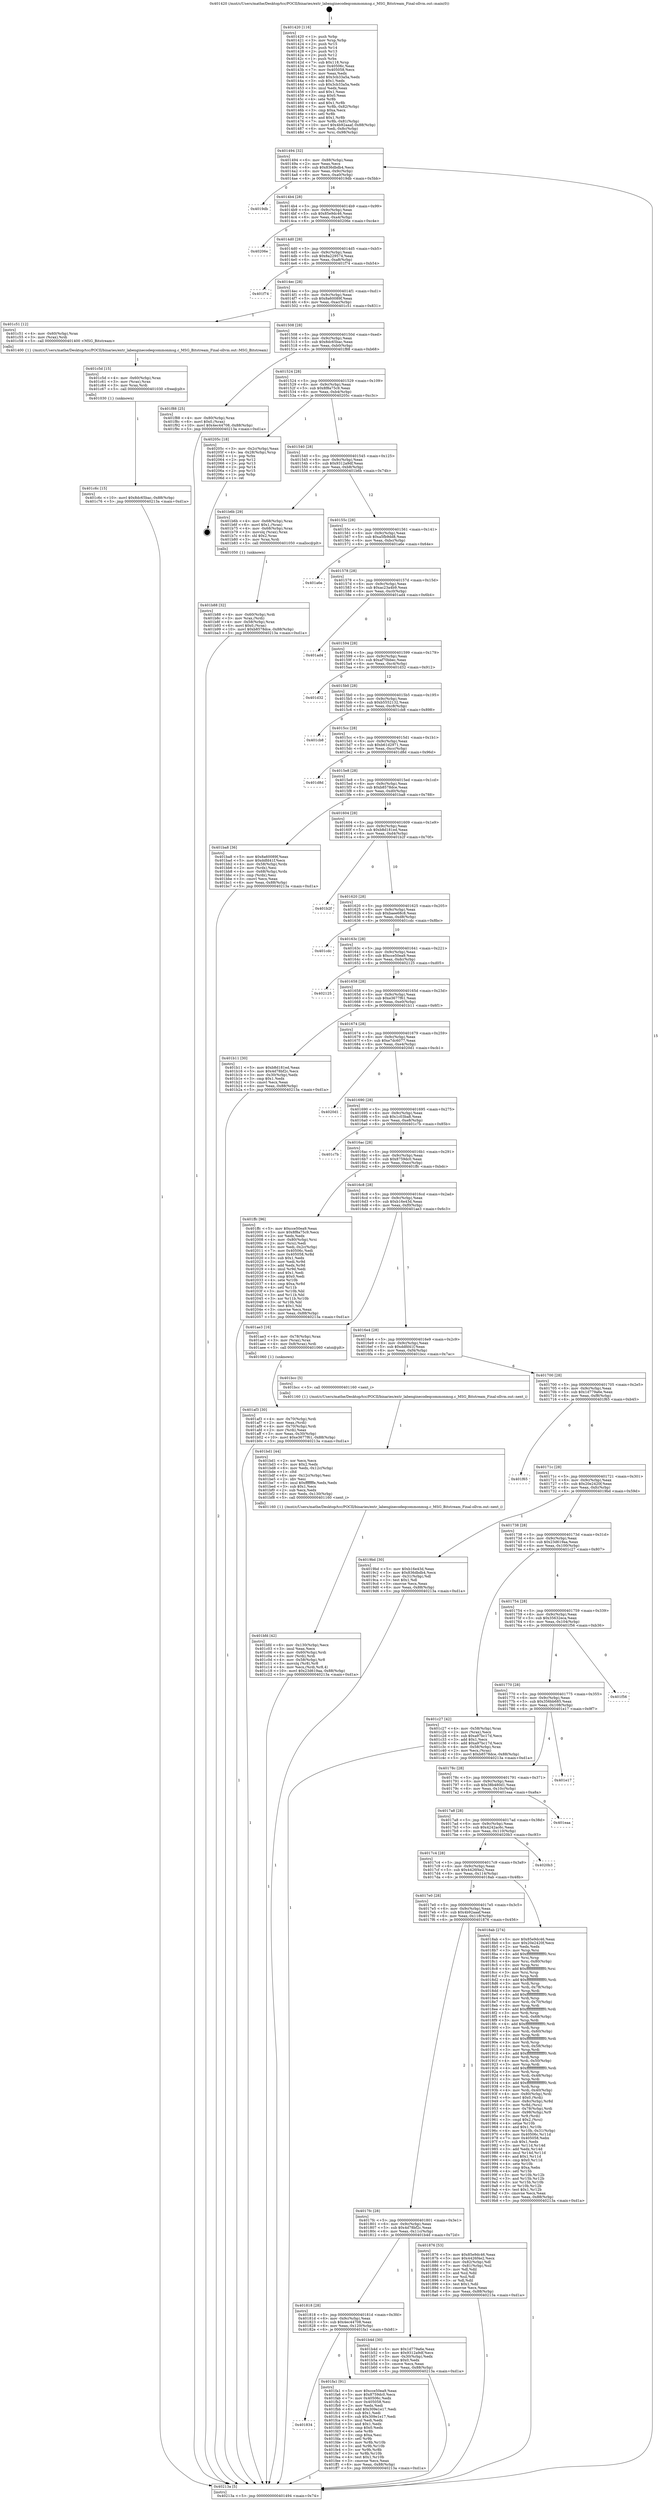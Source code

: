 digraph "0x401420" {
  label = "0x401420 (/mnt/c/Users/mathe/Desktop/tcc/POCII/binaries/extr_labenginecodeqcommonmsg.c_MSG_Bitstream_Final-ollvm.out::main(0))"
  labelloc = "t"
  node[shape=record]

  Entry [label="",width=0.3,height=0.3,shape=circle,fillcolor=black,style=filled]
  "0x401494" [label="{
     0x401494 [32]\l
     | [instrs]\l
     &nbsp;&nbsp;0x401494 \<+6\>: mov -0x88(%rbp),%eax\l
     &nbsp;&nbsp;0x40149a \<+2\>: mov %eax,%ecx\l
     &nbsp;&nbsp;0x40149c \<+6\>: sub $0x836dbdb4,%ecx\l
     &nbsp;&nbsp;0x4014a2 \<+6\>: mov %eax,-0x9c(%rbp)\l
     &nbsp;&nbsp;0x4014a8 \<+6\>: mov %ecx,-0xa0(%rbp)\l
     &nbsp;&nbsp;0x4014ae \<+6\>: je 00000000004019db \<main+0x5bb\>\l
  }"]
  "0x4019db" [label="{
     0x4019db\l
  }", style=dashed]
  "0x4014b4" [label="{
     0x4014b4 [28]\l
     | [instrs]\l
     &nbsp;&nbsp;0x4014b4 \<+5\>: jmp 00000000004014b9 \<main+0x99\>\l
     &nbsp;&nbsp;0x4014b9 \<+6\>: mov -0x9c(%rbp),%eax\l
     &nbsp;&nbsp;0x4014bf \<+5\>: sub $0x85e9dc46,%eax\l
     &nbsp;&nbsp;0x4014c4 \<+6\>: mov %eax,-0xa4(%rbp)\l
     &nbsp;&nbsp;0x4014ca \<+6\>: je 000000000040206e \<main+0xc4e\>\l
  }"]
  Exit [label="",width=0.3,height=0.3,shape=circle,fillcolor=black,style=filled,peripheries=2]
  "0x40206e" [label="{
     0x40206e\l
  }", style=dashed]
  "0x4014d0" [label="{
     0x4014d0 [28]\l
     | [instrs]\l
     &nbsp;&nbsp;0x4014d0 \<+5\>: jmp 00000000004014d5 \<main+0xb5\>\l
     &nbsp;&nbsp;0x4014d5 \<+6\>: mov -0x9c(%rbp),%eax\l
     &nbsp;&nbsp;0x4014db \<+5\>: sub $0x8a229574,%eax\l
     &nbsp;&nbsp;0x4014e0 \<+6\>: mov %eax,-0xa8(%rbp)\l
     &nbsp;&nbsp;0x4014e6 \<+6\>: je 0000000000401f74 \<main+0xb54\>\l
  }"]
  "0x401834" [label="{
     0x401834\l
  }", style=dashed]
  "0x401f74" [label="{
     0x401f74\l
  }", style=dashed]
  "0x4014ec" [label="{
     0x4014ec [28]\l
     | [instrs]\l
     &nbsp;&nbsp;0x4014ec \<+5\>: jmp 00000000004014f1 \<main+0xd1\>\l
     &nbsp;&nbsp;0x4014f1 \<+6\>: mov -0x9c(%rbp),%eax\l
     &nbsp;&nbsp;0x4014f7 \<+5\>: sub $0x8a60089f,%eax\l
     &nbsp;&nbsp;0x4014fc \<+6\>: mov %eax,-0xac(%rbp)\l
     &nbsp;&nbsp;0x401502 \<+6\>: je 0000000000401c51 \<main+0x831\>\l
  }"]
  "0x401fa1" [label="{
     0x401fa1 [91]\l
     | [instrs]\l
     &nbsp;&nbsp;0x401fa1 \<+5\>: mov $0xcce50ea9,%eax\l
     &nbsp;&nbsp;0x401fa6 \<+5\>: mov $0x8759dc0,%ecx\l
     &nbsp;&nbsp;0x401fab \<+7\>: mov 0x40506c,%edx\l
     &nbsp;&nbsp;0x401fb2 \<+7\>: mov 0x405058,%esi\l
     &nbsp;&nbsp;0x401fb9 \<+2\>: mov %edx,%edi\l
     &nbsp;&nbsp;0x401fbb \<+6\>: add $0x309e1e17,%edi\l
     &nbsp;&nbsp;0x401fc1 \<+3\>: sub $0x1,%edi\l
     &nbsp;&nbsp;0x401fc4 \<+6\>: sub $0x309e1e17,%edi\l
     &nbsp;&nbsp;0x401fca \<+3\>: imul %edi,%edx\l
     &nbsp;&nbsp;0x401fcd \<+3\>: and $0x1,%edx\l
     &nbsp;&nbsp;0x401fd0 \<+3\>: cmp $0x0,%edx\l
     &nbsp;&nbsp;0x401fd3 \<+4\>: sete %r8b\l
     &nbsp;&nbsp;0x401fd7 \<+3\>: cmp $0xa,%esi\l
     &nbsp;&nbsp;0x401fda \<+4\>: setl %r9b\l
     &nbsp;&nbsp;0x401fde \<+3\>: mov %r8b,%r10b\l
     &nbsp;&nbsp;0x401fe1 \<+3\>: and %r9b,%r10b\l
     &nbsp;&nbsp;0x401fe4 \<+3\>: xor %r9b,%r8b\l
     &nbsp;&nbsp;0x401fe7 \<+3\>: or %r8b,%r10b\l
     &nbsp;&nbsp;0x401fea \<+4\>: test $0x1,%r10b\l
     &nbsp;&nbsp;0x401fee \<+3\>: cmovne %ecx,%eax\l
     &nbsp;&nbsp;0x401ff1 \<+6\>: mov %eax,-0x88(%rbp)\l
     &nbsp;&nbsp;0x401ff7 \<+5\>: jmp 000000000040213a \<main+0xd1a\>\l
  }"]
  "0x401c51" [label="{
     0x401c51 [12]\l
     | [instrs]\l
     &nbsp;&nbsp;0x401c51 \<+4\>: mov -0x60(%rbp),%rax\l
     &nbsp;&nbsp;0x401c55 \<+3\>: mov (%rax),%rdi\l
     &nbsp;&nbsp;0x401c58 \<+5\>: call 0000000000401400 \<MSG_Bitstream\>\l
     | [calls]\l
     &nbsp;&nbsp;0x401400 \{1\} (/mnt/c/Users/mathe/Desktop/tcc/POCII/binaries/extr_labenginecodeqcommonmsg.c_MSG_Bitstream_Final-ollvm.out::MSG_Bitstream)\l
  }"]
  "0x401508" [label="{
     0x401508 [28]\l
     | [instrs]\l
     &nbsp;&nbsp;0x401508 \<+5\>: jmp 000000000040150d \<main+0xed\>\l
     &nbsp;&nbsp;0x40150d \<+6\>: mov -0x9c(%rbp),%eax\l
     &nbsp;&nbsp;0x401513 \<+5\>: sub $0x8dc65bac,%eax\l
     &nbsp;&nbsp;0x401518 \<+6\>: mov %eax,-0xb0(%rbp)\l
     &nbsp;&nbsp;0x40151e \<+6\>: je 0000000000401f88 \<main+0xb68\>\l
  }"]
  "0x401c6c" [label="{
     0x401c6c [15]\l
     | [instrs]\l
     &nbsp;&nbsp;0x401c6c \<+10\>: movl $0x8dc65bac,-0x88(%rbp)\l
     &nbsp;&nbsp;0x401c76 \<+5\>: jmp 000000000040213a \<main+0xd1a\>\l
  }"]
  "0x401f88" [label="{
     0x401f88 [25]\l
     | [instrs]\l
     &nbsp;&nbsp;0x401f88 \<+4\>: mov -0x80(%rbp),%rax\l
     &nbsp;&nbsp;0x401f8c \<+6\>: movl $0x0,(%rax)\l
     &nbsp;&nbsp;0x401f92 \<+10\>: movl $0x4ec44708,-0x88(%rbp)\l
     &nbsp;&nbsp;0x401f9c \<+5\>: jmp 000000000040213a \<main+0xd1a\>\l
  }"]
  "0x401524" [label="{
     0x401524 [28]\l
     | [instrs]\l
     &nbsp;&nbsp;0x401524 \<+5\>: jmp 0000000000401529 \<main+0x109\>\l
     &nbsp;&nbsp;0x401529 \<+6\>: mov -0x9c(%rbp),%eax\l
     &nbsp;&nbsp;0x40152f \<+5\>: sub $0x8f8a75c9,%eax\l
     &nbsp;&nbsp;0x401534 \<+6\>: mov %eax,-0xb4(%rbp)\l
     &nbsp;&nbsp;0x40153a \<+6\>: je 000000000040205c \<main+0xc3c\>\l
  }"]
  "0x401c5d" [label="{
     0x401c5d [15]\l
     | [instrs]\l
     &nbsp;&nbsp;0x401c5d \<+4\>: mov -0x60(%rbp),%rax\l
     &nbsp;&nbsp;0x401c61 \<+3\>: mov (%rax),%rax\l
     &nbsp;&nbsp;0x401c64 \<+3\>: mov %rax,%rdi\l
     &nbsp;&nbsp;0x401c67 \<+5\>: call 0000000000401030 \<free@plt\>\l
     | [calls]\l
     &nbsp;&nbsp;0x401030 \{1\} (unknown)\l
  }"]
  "0x40205c" [label="{
     0x40205c [18]\l
     | [instrs]\l
     &nbsp;&nbsp;0x40205c \<+3\>: mov -0x2c(%rbp),%eax\l
     &nbsp;&nbsp;0x40205f \<+4\>: lea -0x28(%rbp),%rsp\l
     &nbsp;&nbsp;0x402063 \<+1\>: pop %rbx\l
     &nbsp;&nbsp;0x402064 \<+2\>: pop %r12\l
     &nbsp;&nbsp;0x402066 \<+2\>: pop %r13\l
     &nbsp;&nbsp;0x402068 \<+2\>: pop %r14\l
     &nbsp;&nbsp;0x40206a \<+2\>: pop %r15\l
     &nbsp;&nbsp;0x40206c \<+1\>: pop %rbp\l
     &nbsp;&nbsp;0x40206d \<+1\>: ret\l
  }"]
  "0x401540" [label="{
     0x401540 [28]\l
     | [instrs]\l
     &nbsp;&nbsp;0x401540 \<+5\>: jmp 0000000000401545 \<main+0x125\>\l
     &nbsp;&nbsp;0x401545 \<+6\>: mov -0x9c(%rbp),%eax\l
     &nbsp;&nbsp;0x40154b \<+5\>: sub $0x9312a9df,%eax\l
     &nbsp;&nbsp;0x401550 \<+6\>: mov %eax,-0xb8(%rbp)\l
     &nbsp;&nbsp;0x401556 \<+6\>: je 0000000000401b6b \<main+0x74b\>\l
  }"]
  "0x401bfd" [label="{
     0x401bfd [42]\l
     | [instrs]\l
     &nbsp;&nbsp;0x401bfd \<+6\>: mov -0x130(%rbp),%ecx\l
     &nbsp;&nbsp;0x401c03 \<+3\>: imul %eax,%ecx\l
     &nbsp;&nbsp;0x401c06 \<+4\>: mov -0x60(%rbp),%rdi\l
     &nbsp;&nbsp;0x401c0a \<+3\>: mov (%rdi),%rdi\l
     &nbsp;&nbsp;0x401c0d \<+4\>: mov -0x58(%rbp),%r8\l
     &nbsp;&nbsp;0x401c11 \<+3\>: movslq (%r8),%r8\l
     &nbsp;&nbsp;0x401c14 \<+4\>: mov %ecx,(%rdi,%r8,4)\l
     &nbsp;&nbsp;0x401c18 \<+10\>: movl $0x23d619aa,-0x88(%rbp)\l
     &nbsp;&nbsp;0x401c22 \<+5\>: jmp 000000000040213a \<main+0xd1a\>\l
  }"]
  "0x401b6b" [label="{
     0x401b6b [29]\l
     | [instrs]\l
     &nbsp;&nbsp;0x401b6b \<+4\>: mov -0x68(%rbp),%rax\l
     &nbsp;&nbsp;0x401b6f \<+6\>: movl $0x1,(%rax)\l
     &nbsp;&nbsp;0x401b75 \<+4\>: mov -0x68(%rbp),%rax\l
     &nbsp;&nbsp;0x401b79 \<+3\>: movslq (%rax),%rax\l
     &nbsp;&nbsp;0x401b7c \<+4\>: shl $0x2,%rax\l
     &nbsp;&nbsp;0x401b80 \<+3\>: mov %rax,%rdi\l
     &nbsp;&nbsp;0x401b83 \<+5\>: call 0000000000401050 \<malloc@plt\>\l
     | [calls]\l
     &nbsp;&nbsp;0x401050 \{1\} (unknown)\l
  }"]
  "0x40155c" [label="{
     0x40155c [28]\l
     | [instrs]\l
     &nbsp;&nbsp;0x40155c \<+5\>: jmp 0000000000401561 \<main+0x141\>\l
     &nbsp;&nbsp;0x401561 \<+6\>: mov -0x9c(%rbp),%eax\l
     &nbsp;&nbsp;0x401567 \<+5\>: sub $0xa5fb9dd8,%eax\l
     &nbsp;&nbsp;0x40156c \<+6\>: mov %eax,-0xbc(%rbp)\l
     &nbsp;&nbsp;0x401572 \<+6\>: je 0000000000401a6e \<main+0x64e\>\l
  }"]
  "0x401bd1" [label="{
     0x401bd1 [44]\l
     | [instrs]\l
     &nbsp;&nbsp;0x401bd1 \<+2\>: xor %ecx,%ecx\l
     &nbsp;&nbsp;0x401bd3 \<+5\>: mov $0x2,%edx\l
     &nbsp;&nbsp;0x401bd8 \<+6\>: mov %edx,-0x12c(%rbp)\l
     &nbsp;&nbsp;0x401bde \<+1\>: cltd\l
     &nbsp;&nbsp;0x401bdf \<+6\>: mov -0x12c(%rbp),%esi\l
     &nbsp;&nbsp;0x401be5 \<+2\>: idiv %esi\l
     &nbsp;&nbsp;0x401be7 \<+6\>: imul $0xfffffffe,%edx,%edx\l
     &nbsp;&nbsp;0x401bed \<+3\>: sub $0x1,%ecx\l
     &nbsp;&nbsp;0x401bf0 \<+2\>: sub %ecx,%edx\l
     &nbsp;&nbsp;0x401bf2 \<+6\>: mov %edx,-0x130(%rbp)\l
     &nbsp;&nbsp;0x401bf8 \<+5\>: call 0000000000401160 \<next_i\>\l
     | [calls]\l
     &nbsp;&nbsp;0x401160 \{1\} (/mnt/c/Users/mathe/Desktop/tcc/POCII/binaries/extr_labenginecodeqcommonmsg.c_MSG_Bitstream_Final-ollvm.out::next_i)\l
  }"]
  "0x401a6e" [label="{
     0x401a6e\l
  }", style=dashed]
  "0x401578" [label="{
     0x401578 [28]\l
     | [instrs]\l
     &nbsp;&nbsp;0x401578 \<+5\>: jmp 000000000040157d \<main+0x15d\>\l
     &nbsp;&nbsp;0x40157d \<+6\>: mov -0x9c(%rbp),%eax\l
     &nbsp;&nbsp;0x401583 \<+5\>: sub $0xac23a4b9,%eax\l
     &nbsp;&nbsp;0x401588 \<+6\>: mov %eax,-0xc0(%rbp)\l
     &nbsp;&nbsp;0x40158e \<+6\>: je 0000000000401ad4 \<main+0x6b4\>\l
  }"]
  "0x401b88" [label="{
     0x401b88 [32]\l
     | [instrs]\l
     &nbsp;&nbsp;0x401b88 \<+4\>: mov -0x60(%rbp),%rdi\l
     &nbsp;&nbsp;0x401b8c \<+3\>: mov %rax,(%rdi)\l
     &nbsp;&nbsp;0x401b8f \<+4\>: mov -0x58(%rbp),%rax\l
     &nbsp;&nbsp;0x401b93 \<+6\>: movl $0x0,(%rax)\l
     &nbsp;&nbsp;0x401b99 \<+10\>: movl $0xb8578dce,-0x88(%rbp)\l
     &nbsp;&nbsp;0x401ba3 \<+5\>: jmp 000000000040213a \<main+0xd1a\>\l
  }"]
  "0x401ad4" [label="{
     0x401ad4\l
  }", style=dashed]
  "0x401594" [label="{
     0x401594 [28]\l
     | [instrs]\l
     &nbsp;&nbsp;0x401594 \<+5\>: jmp 0000000000401599 \<main+0x179\>\l
     &nbsp;&nbsp;0x401599 \<+6\>: mov -0x9c(%rbp),%eax\l
     &nbsp;&nbsp;0x40159f \<+5\>: sub $0xaf70bbec,%eax\l
     &nbsp;&nbsp;0x4015a4 \<+6\>: mov %eax,-0xc4(%rbp)\l
     &nbsp;&nbsp;0x4015aa \<+6\>: je 0000000000401d32 \<main+0x912\>\l
  }"]
  "0x401818" [label="{
     0x401818 [28]\l
     | [instrs]\l
     &nbsp;&nbsp;0x401818 \<+5\>: jmp 000000000040181d \<main+0x3fd\>\l
     &nbsp;&nbsp;0x40181d \<+6\>: mov -0x9c(%rbp),%eax\l
     &nbsp;&nbsp;0x401823 \<+5\>: sub $0x4ec44708,%eax\l
     &nbsp;&nbsp;0x401828 \<+6\>: mov %eax,-0x120(%rbp)\l
     &nbsp;&nbsp;0x40182e \<+6\>: je 0000000000401fa1 \<main+0xb81\>\l
  }"]
  "0x401d32" [label="{
     0x401d32\l
  }", style=dashed]
  "0x4015b0" [label="{
     0x4015b0 [28]\l
     | [instrs]\l
     &nbsp;&nbsp;0x4015b0 \<+5\>: jmp 00000000004015b5 \<main+0x195\>\l
     &nbsp;&nbsp;0x4015b5 \<+6\>: mov -0x9c(%rbp),%eax\l
     &nbsp;&nbsp;0x4015bb \<+5\>: sub $0xb5552132,%eax\l
     &nbsp;&nbsp;0x4015c0 \<+6\>: mov %eax,-0xc8(%rbp)\l
     &nbsp;&nbsp;0x4015c6 \<+6\>: je 0000000000401cb8 \<main+0x898\>\l
  }"]
  "0x401b4d" [label="{
     0x401b4d [30]\l
     | [instrs]\l
     &nbsp;&nbsp;0x401b4d \<+5\>: mov $0x1d779a6e,%eax\l
     &nbsp;&nbsp;0x401b52 \<+5\>: mov $0x9312a9df,%ecx\l
     &nbsp;&nbsp;0x401b57 \<+3\>: mov -0x30(%rbp),%edx\l
     &nbsp;&nbsp;0x401b5a \<+3\>: cmp $0x0,%edx\l
     &nbsp;&nbsp;0x401b5d \<+3\>: cmove %ecx,%eax\l
     &nbsp;&nbsp;0x401b60 \<+6\>: mov %eax,-0x88(%rbp)\l
     &nbsp;&nbsp;0x401b66 \<+5\>: jmp 000000000040213a \<main+0xd1a\>\l
  }"]
  "0x401cb8" [label="{
     0x401cb8\l
  }", style=dashed]
  "0x4015cc" [label="{
     0x4015cc [28]\l
     | [instrs]\l
     &nbsp;&nbsp;0x4015cc \<+5\>: jmp 00000000004015d1 \<main+0x1b1\>\l
     &nbsp;&nbsp;0x4015d1 \<+6\>: mov -0x9c(%rbp),%eax\l
     &nbsp;&nbsp;0x4015d7 \<+5\>: sub $0xb61d2971,%eax\l
     &nbsp;&nbsp;0x4015dc \<+6\>: mov %eax,-0xcc(%rbp)\l
     &nbsp;&nbsp;0x4015e2 \<+6\>: je 0000000000401d8d \<main+0x96d\>\l
  }"]
  "0x401af3" [label="{
     0x401af3 [30]\l
     | [instrs]\l
     &nbsp;&nbsp;0x401af3 \<+4\>: mov -0x70(%rbp),%rdi\l
     &nbsp;&nbsp;0x401af7 \<+2\>: mov %eax,(%rdi)\l
     &nbsp;&nbsp;0x401af9 \<+4\>: mov -0x70(%rbp),%rdi\l
     &nbsp;&nbsp;0x401afd \<+2\>: mov (%rdi),%eax\l
     &nbsp;&nbsp;0x401aff \<+3\>: mov %eax,-0x30(%rbp)\l
     &nbsp;&nbsp;0x401b02 \<+10\>: movl $0xe3677f61,-0x88(%rbp)\l
     &nbsp;&nbsp;0x401b0c \<+5\>: jmp 000000000040213a \<main+0xd1a\>\l
  }"]
  "0x401d8d" [label="{
     0x401d8d\l
  }", style=dashed]
  "0x4015e8" [label="{
     0x4015e8 [28]\l
     | [instrs]\l
     &nbsp;&nbsp;0x4015e8 \<+5\>: jmp 00000000004015ed \<main+0x1cd\>\l
     &nbsp;&nbsp;0x4015ed \<+6\>: mov -0x9c(%rbp),%eax\l
     &nbsp;&nbsp;0x4015f3 \<+5\>: sub $0xb8578dce,%eax\l
     &nbsp;&nbsp;0x4015f8 \<+6\>: mov %eax,-0xd0(%rbp)\l
     &nbsp;&nbsp;0x4015fe \<+6\>: je 0000000000401ba8 \<main+0x788\>\l
  }"]
  "0x401420" [label="{
     0x401420 [116]\l
     | [instrs]\l
     &nbsp;&nbsp;0x401420 \<+1\>: push %rbp\l
     &nbsp;&nbsp;0x401421 \<+3\>: mov %rsp,%rbp\l
     &nbsp;&nbsp;0x401424 \<+2\>: push %r15\l
     &nbsp;&nbsp;0x401426 \<+2\>: push %r14\l
     &nbsp;&nbsp;0x401428 \<+2\>: push %r13\l
     &nbsp;&nbsp;0x40142a \<+2\>: push %r12\l
     &nbsp;&nbsp;0x40142c \<+1\>: push %rbx\l
     &nbsp;&nbsp;0x40142d \<+7\>: sub $0x118,%rsp\l
     &nbsp;&nbsp;0x401434 \<+7\>: mov 0x40506c,%eax\l
     &nbsp;&nbsp;0x40143b \<+7\>: mov 0x405058,%ecx\l
     &nbsp;&nbsp;0x401442 \<+2\>: mov %eax,%edx\l
     &nbsp;&nbsp;0x401444 \<+6\>: add $0x3cb33a5a,%edx\l
     &nbsp;&nbsp;0x40144a \<+3\>: sub $0x1,%edx\l
     &nbsp;&nbsp;0x40144d \<+6\>: sub $0x3cb33a5a,%edx\l
     &nbsp;&nbsp;0x401453 \<+3\>: imul %edx,%eax\l
     &nbsp;&nbsp;0x401456 \<+3\>: and $0x1,%eax\l
     &nbsp;&nbsp;0x401459 \<+3\>: cmp $0x0,%eax\l
     &nbsp;&nbsp;0x40145c \<+4\>: sete %r8b\l
     &nbsp;&nbsp;0x401460 \<+4\>: and $0x1,%r8b\l
     &nbsp;&nbsp;0x401464 \<+7\>: mov %r8b,-0x82(%rbp)\l
     &nbsp;&nbsp;0x40146b \<+3\>: cmp $0xa,%ecx\l
     &nbsp;&nbsp;0x40146e \<+4\>: setl %r8b\l
     &nbsp;&nbsp;0x401472 \<+4\>: and $0x1,%r8b\l
     &nbsp;&nbsp;0x401476 \<+7\>: mov %r8b,-0x81(%rbp)\l
     &nbsp;&nbsp;0x40147d \<+10\>: movl $0x4b92aaaf,-0x88(%rbp)\l
     &nbsp;&nbsp;0x401487 \<+6\>: mov %edi,-0x8c(%rbp)\l
     &nbsp;&nbsp;0x40148d \<+7\>: mov %rsi,-0x98(%rbp)\l
  }"]
  "0x401ba8" [label="{
     0x401ba8 [36]\l
     | [instrs]\l
     &nbsp;&nbsp;0x401ba8 \<+5\>: mov $0x8a60089f,%eax\l
     &nbsp;&nbsp;0x401bad \<+5\>: mov $0xddfd41f,%ecx\l
     &nbsp;&nbsp;0x401bb2 \<+4\>: mov -0x58(%rbp),%rdx\l
     &nbsp;&nbsp;0x401bb6 \<+2\>: mov (%rdx),%esi\l
     &nbsp;&nbsp;0x401bb8 \<+4\>: mov -0x68(%rbp),%rdx\l
     &nbsp;&nbsp;0x401bbc \<+2\>: cmp (%rdx),%esi\l
     &nbsp;&nbsp;0x401bbe \<+3\>: cmovl %ecx,%eax\l
     &nbsp;&nbsp;0x401bc1 \<+6\>: mov %eax,-0x88(%rbp)\l
     &nbsp;&nbsp;0x401bc7 \<+5\>: jmp 000000000040213a \<main+0xd1a\>\l
  }"]
  "0x401604" [label="{
     0x401604 [28]\l
     | [instrs]\l
     &nbsp;&nbsp;0x401604 \<+5\>: jmp 0000000000401609 \<main+0x1e9\>\l
     &nbsp;&nbsp;0x401609 \<+6\>: mov -0x9c(%rbp),%eax\l
     &nbsp;&nbsp;0x40160f \<+5\>: sub $0xb8d181ed,%eax\l
     &nbsp;&nbsp;0x401614 \<+6\>: mov %eax,-0xd4(%rbp)\l
     &nbsp;&nbsp;0x40161a \<+6\>: je 0000000000401b2f \<main+0x70f\>\l
  }"]
  "0x40213a" [label="{
     0x40213a [5]\l
     | [instrs]\l
     &nbsp;&nbsp;0x40213a \<+5\>: jmp 0000000000401494 \<main+0x74\>\l
  }"]
  "0x401b2f" [label="{
     0x401b2f\l
  }", style=dashed]
  "0x401620" [label="{
     0x401620 [28]\l
     | [instrs]\l
     &nbsp;&nbsp;0x401620 \<+5\>: jmp 0000000000401625 \<main+0x205\>\l
     &nbsp;&nbsp;0x401625 \<+6\>: mov -0x9c(%rbp),%eax\l
     &nbsp;&nbsp;0x40162b \<+5\>: sub $0xbaee68c8,%eax\l
     &nbsp;&nbsp;0x401630 \<+6\>: mov %eax,-0xd8(%rbp)\l
     &nbsp;&nbsp;0x401636 \<+6\>: je 0000000000401cdc \<main+0x8bc\>\l
  }"]
  "0x4017fc" [label="{
     0x4017fc [28]\l
     | [instrs]\l
     &nbsp;&nbsp;0x4017fc \<+5\>: jmp 0000000000401801 \<main+0x3e1\>\l
     &nbsp;&nbsp;0x401801 \<+6\>: mov -0x9c(%rbp),%eax\l
     &nbsp;&nbsp;0x401807 \<+5\>: sub $0x4d78bf2c,%eax\l
     &nbsp;&nbsp;0x40180c \<+6\>: mov %eax,-0x11c(%rbp)\l
     &nbsp;&nbsp;0x401812 \<+6\>: je 0000000000401b4d \<main+0x72d\>\l
  }"]
  "0x401cdc" [label="{
     0x401cdc\l
  }", style=dashed]
  "0x40163c" [label="{
     0x40163c [28]\l
     | [instrs]\l
     &nbsp;&nbsp;0x40163c \<+5\>: jmp 0000000000401641 \<main+0x221\>\l
     &nbsp;&nbsp;0x401641 \<+6\>: mov -0x9c(%rbp),%eax\l
     &nbsp;&nbsp;0x401647 \<+5\>: sub $0xcce50ea9,%eax\l
     &nbsp;&nbsp;0x40164c \<+6\>: mov %eax,-0xdc(%rbp)\l
     &nbsp;&nbsp;0x401652 \<+6\>: je 0000000000402125 \<main+0xd05\>\l
  }"]
  "0x401876" [label="{
     0x401876 [53]\l
     | [instrs]\l
     &nbsp;&nbsp;0x401876 \<+5\>: mov $0x85e9dc46,%eax\l
     &nbsp;&nbsp;0x40187b \<+5\>: mov $0x4426f4e2,%ecx\l
     &nbsp;&nbsp;0x401880 \<+6\>: mov -0x82(%rbp),%dl\l
     &nbsp;&nbsp;0x401886 \<+7\>: mov -0x81(%rbp),%sil\l
     &nbsp;&nbsp;0x40188d \<+3\>: mov %dl,%dil\l
     &nbsp;&nbsp;0x401890 \<+3\>: and %sil,%dil\l
     &nbsp;&nbsp;0x401893 \<+3\>: xor %sil,%dl\l
     &nbsp;&nbsp;0x401896 \<+3\>: or %dl,%dil\l
     &nbsp;&nbsp;0x401899 \<+4\>: test $0x1,%dil\l
     &nbsp;&nbsp;0x40189d \<+3\>: cmovne %ecx,%eax\l
     &nbsp;&nbsp;0x4018a0 \<+6\>: mov %eax,-0x88(%rbp)\l
     &nbsp;&nbsp;0x4018a6 \<+5\>: jmp 000000000040213a \<main+0xd1a\>\l
  }"]
  "0x402125" [label="{
     0x402125\l
  }", style=dashed]
  "0x401658" [label="{
     0x401658 [28]\l
     | [instrs]\l
     &nbsp;&nbsp;0x401658 \<+5\>: jmp 000000000040165d \<main+0x23d\>\l
     &nbsp;&nbsp;0x40165d \<+6\>: mov -0x9c(%rbp),%eax\l
     &nbsp;&nbsp;0x401663 \<+5\>: sub $0xe3677f61,%eax\l
     &nbsp;&nbsp;0x401668 \<+6\>: mov %eax,-0xe0(%rbp)\l
     &nbsp;&nbsp;0x40166e \<+6\>: je 0000000000401b11 \<main+0x6f1\>\l
  }"]
  "0x4017e0" [label="{
     0x4017e0 [28]\l
     | [instrs]\l
     &nbsp;&nbsp;0x4017e0 \<+5\>: jmp 00000000004017e5 \<main+0x3c5\>\l
     &nbsp;&nbsp;0x4017e5 \<+6\>: mov -0x9c(%rbp),%eax\l
     &nbsp;&nbsp;0x4017eb \<+5\>: sub $0x4b92aaaf,%eax\l
     &nbsp;&nbsp;0x4017f0 \<+6\>: mov %eax,-0x118(%rbp)\l
     &nbsp;&nbsp;0x4017f6 \<+6\>: je 0000000000401876 \<main+0x456\>\l
  }"]
  "0x401b11" [label="{
     0x401b11 [30]\l
     | [instrs]\l
     &nbsp;&nbsp;0x401b11 \<+5\>: mov $0xb8d181ed,%eax\l
     &nbsp;&nbsp;0x401b16 \<+5\>: mov $0x4d78bf2c,%ecx\l
     &nbsp;&nbsp;0x401b1b \<+3\>: mov -0x30(%rbp),%edx\l
     &nbsp;&nbsp;0x401b1e \<+3\>: cmp $0x1,%edx\l
     &nbsp;&nbsp;0x401b21 \<+3\>: cmovl %ecx,%eax\l
     &nbsp;&nbsp;0x401b24 \<+6\>: mov %eax,-0x88(%rbp)\l
     &nbsp;&nbsp;0x401b2a \<+5\>: jmp 000000000040213a \<main+0xd1a\>\l
  }"]
  "0x401674" [label="{
     0x401674 [28]\l
     | [instrs]\l
     &nbsp;&nbsp;0x401674 \<+5\>: jmp 0000000000401679 \<main+0x259\>\l
     &nbsp;&nbsp;0x401679 \<+6\>: mov -0x9c(%rbp),%eax\l
     &nbsp;&nbsp;0x40167f \<+5\>: sub $0xe7dc6077,%eax\l
     &nbsp;&nbsp;0x401684 \<+6\>: mov %eax,-0xe4(%rbp)\l
     &nbsp;&nbsp;0x40168a \<+6\>: je 00000000004020d1 \<main+0xcb1\>\l
  }"]
  "0x4018ab" [label="{
     0x4018ab [274]\l
     | [instrs]\l
     &nbsp;&nbsp;0x4018ab \<+5\>: mov $0x85e9dc46,%eax\l
     &nbsp;&nbsp;0x4018b0 \<+5\>: mov $0x20e2420f,%ecx\l
     &nbsp;&nbsp;0x4018b5 \<+2\>: xor %edx,%edx\l
     &nbsp;&nbsp;0x4018b7 \<+3\>: mov %rsp,%rsi\l
     &nbsp;&nbsp;0x4018ba \<+4\>: add $0xfffffffffffffff0,%rsi\l
     &nbsp;&nbsp;0x4018be \<+3\>: mov %rsi,%rsp\l
     &nbsp;&nbsp;0x4018c1 \<+4\>: mov %rsi,-0x80(%rbp)\l
     &nbsp;&nbsp;0x4018c5 \<+3\>: mov %rsp,%rsi\l
     &nbsp;&nbsp;0x4018c8 \<+4\>: add $0xfffffffffffffff0,%rsi\l
     &nbsp;&nbsp;0x4018cc \<+3\>: mov %rsi,%rsp\l
     &nbsp;&nbsp;0x4018cf \<+3\>: mov %rsp,%rdi\l
     &nbsp;&nbsp;0x4018d2 \<+4\>: add $0xfffffffffffffff0,%rdi\l
     &nbsp;&nbsp;0x4018d6 \<+3\>: mov %rdi,%rsp\l
     &nbsp;&nbsp;0x4018d9 \<+4\>: mov %rdi,-0x78(%rbp)\l
     &nbsp;&nbsp;0x4018dd \<+3\>: mov %rsp,%rdi\l
     &nbsp;&nbsp;0x4018e0 \<+4\>: add $0xfffffffffffffff0,%rdi\l
     &nbsp;&nbsp;0x4018e4 \<+3\>: mov %rdi,%rsp\l
     &nbsp;&nbsp;0x4018e7 \<+4\>: mov %rdi,-0x70(%rbp)\l
     &nbsp;&nbsp;0x4018eb \<+3\>: mov %rsp,%rdi\l
     &nbsp;&nbsp;0x4018ee \<+4\>: add $0xfffffffffffffff0,%rdi\l
     &nbsp;&nbsp;0x4018f2 \<+3\>: mov %rdi,%rsp\l
     &nbsp;&nbsp;0x4018f5 \<+4\>: mov %rdi,-0x68(%rbp)\l
     &nbsp;&nbsp;0x4018f9 \<+3\>: mov %rsp,%rdi\l
     &nbsp;&nbsp;0x4018fc \<+4\>: add $0xfffffffffffffff0,%rdi\l
     &nbsp;&nbsp;0x401900 \<+3\>: mov %rdi,%rsp\l
     &nbsp;&nbsp;0x401903 \<+4\>: mov %rdi,-0x60(%rbp)\l
     &nbsp;&nbsp;0x401907 \<+3\>: mov %rsp,%rdi\l
     &nbsp;&nbsp;0x40190a \<+4\>: add $0xfffffffffffffff0,%rdi\l
     &nbsp;&nbsp;0x40190e \<+3\>: mov %rdi,%rsp\l
     &nbsp;&nbsp;0x401911 \<+4\>: mov %rdi,-0x58(%rbp)\l
     &nbsp;&nbsp;0x401915 \<+3\>: mov %rsp,%rdi\l
     &nbsp;&nbsp;0x401918 \<+4\>: add $0xfffffffffffffff0,%rdi\l
     &nbsp;&nbsp;0x40191c \<+3\>: mov %rdi,%rsp\l
     &nbsp;&nbsp;0x40191f \<+4\>: mov %rdi,-0x50(%rbp)\l
     &nbsp;&nbsp;0x401923 \<+3\>: mov %rsp,%rdi\l
     &nbsp;&nbsp;0x401926 \<+4\>: add $0xfffffffffffffff0,%rdi\l
     &nbsp;&nbsp;0x40192a \<+3\>: mov %rdi,%rsp\l
     &nbsp;&nbsp;0x40192d \<+4\>: mov %rdi,-0x48(%rbp)\l
     &nbsp;&nbsp;0x401931 \<+3\>: mov %rsp,%rdi\l
     &nbsp;&nbsp;0x401934 \<+4\>: add $0xfffffffffffffff0,%rdi\l
     &nbsp;&nbsp;0x401938 \<+3\>: mov %rdi,%rsp\l
     &nbsp;&nbsp;0x40193b \<+4\>: mov %rdi,-0x40(%rbp)\l
     &nbsp;&nbsp;0x40193f \<+4\>: mov -0x80(%rbp),%rdi\l
     &nbsp;&nbsp;0x401943 \<+6\>: movl $0x0,(%rdi)\l
     &nbsp;&nbsp;0x401949 \<+7\>: mov -0x8c(%rbp),%r8d\l
     &nbsp;&nbsp;0x401950 \<+3\>: mov %r8d,(%rsi)\l
     &nbsp;&nbsp;0x401953 \<+4\>: mov -0x78(%rbp),%rdi\l
     &nbsp;&nbsp;0x401957 \<+7\>: mov -0x98(%rbp),%r9\l
     &nbsp;&nbsp;0x40195e \<+3\>: mov %r9,(%rdi)\l
     &nbsp;&nbsp;0x401961 \<+3\>: cmpl $0x2,(%rsi)\l
     &nbsp;&nbsp;0x401964 \<+4\>: setne %r10b\l
     &nbsp;&nbsp;0x401968 \<+4\>: and $0x1,%r10b\l
     &nbsp;&nbsp;0x40196c \<+4\>: mov %r10b,-0x31(%rbp)\l
     &nbsp;&nbsp;0x401970 \<+8\>: mov 0x40506c,%r11d\l
     &nbsp;&nbsp;0x401978 \<+7\>: mov 0x405058,%ebx\l
     &nbsp;&nbsp;0x40197f \<+3\>: sub $0x1,%edx\l
     &nbsp;&nbsp;0x401982 \<+3\>: mov %r11d,%r14d\l
     &nbsp;&nbsp;0x401985 \<+3\>: add %edx,%r14d\l
     &nbsp;&nbsp;0x401988 \<+4\>: imul %r14d,%r11d\l
     &nbsp;&nbsp;0x40198c \<+4\>: and $0x1,%r11d\l
     &nbsp;&nbsp;0x401990 \<+4\>: cmp $0x0,%r11d\l
     &nbsp;&nbsp;0x401994 \<+4\>: sete %r10b\l
     &nbsp;&nbsp;0x401998 \<+3\>: cmp $0xa,%ebx\l
     &nbsp;&nbsp;0x40199b \<+4\>: setl %r15b\l
     &nbsp;&nbsp;0x40199f \<+3\>: mov %r10b,%r12b\l
     &nbsp;&nbsp;0x4019a2 \<+3\>: and %r15b,%r12b\l
     &nbsp;&nbsp;0x4019a5 \<+3\>: xor %r15b,%r10b\l
     &nbsp;&nbsp;0x4019a8 \<+3\>: or %r10b,%r12b\l
     &nbsp;&nbsp;0x4019ab \<+4\>: test $0x1,%r12b\l
     &nbsp;&nbsp;0x4019af \<+3\>: cmovne %ecx,%eax\l
     &nbsp;&nbsp;0x4019b2 \<+6\>: mov %eax,-0x88(%rbp)\l
     &nbsp;&nbsp;0x4019b8 \<+5\>: jmp 000000000040213a \<main+0xd1a\>\l
  }"]
  "0x4020d1" [label="{
     0x4020d1\l
  }", style=dashed]
  "0x401690" [label="{
     0x401690 [28]\l
     | [instrs]\l
     &nbsp;&nbsp;0x401690 \<+5\>: jmp 0000000000401695 \<main+0x275\>\l
     &nbsp;&nbsp;0x401695 \<+6\>: mov -0x9c(%rbp),%eax\l
     &nbsp;&nbsp;0x40169b \<+5\>: sub $0x1c03ba8,%eax\l
     &nbsp;&nbsp;0x4016a0 \<+6\>: mov %eax,-0xe8(%rbp)\l
     &nbsp;&nbsp;0x4016a6 \<+6\>: je 0000000000401c7b \<main+0x85b\>\l
  }"]
  "0x4017c4" [label="{
     0x4017c4 [28]\l
     | [instrs]\l
     &nbsp;&nbsp;0x4017c4 \<+5\>: jmp 00000000004017c9 \<main+0x3a9\>\l
     &nbsp;&nbsp;0x4017c9 \<+6\>: mov -0x9c(%rbp),%eax\l
     &nbsp;&nbsp;0x4017cf \<+5\>: sub $0x4426f4e2,%eax\l
     &nbsp;&nbsp;0x4017d4 \<+6\>: mov %eax,-0x114(%rbp)\l
     &nbsp;&nbsp;0x4017da \<+6\>: je 00000000004018ab \<main+0x48b\>\l
  }"]
  "0x401c7b" [label="{
     0x401c7b\l
  }", style=dashed]
  "0x4016ac" [label="{
     0x4016ac [28]\l
     | [instrs]\l
     &nbsp;&nbsp;0x4016ac \<+5\>: jmp 00000000004016b1 \<main+0x291\>\l
     &nbsp;&nbsp;0x4016b1 \<+6\>: mov -0x9c(%rbp),%eax\l
     &nbsp;&nbsp;0x4016b7 \<+5\>: sub $0x8759dc0,%eax\l
     &nbsp;&nbsp;0x4016bc \<+6\>: mov %eax,-0xec(%rbp)\l
     &nbsp;&nbsp;0x4016c2 \<+6\>: je 0000000000401ffc \<main+0xbdc\>\l
  }"]
  "0x4020b3" [label="{
     0x4020b3\l
  }", style=dashed]
  "0x401ffc" [label="{
     0x401ffc [96]\l
     | [instrs]\l
     &nbsp;&nbsp;0x401ffc \<+5\>: mov $0xcce50ea9,%eax\l
     &nbsp;&nbsp;0x402001 \<+5\>: mov $0x8f8a75c9,%ecx\l
     &nbsp;&nbsp;0x402006 \<+2\>: xor %edx,%edx\l
     &nbsp;&nbsp;0x402008 \<+4\>: mov -0x80(%rbp),%rsi\l
     &nbsp;&nbsp;0x40200c \<+2\>: mov (%rsi),%edi\l
     &nbsp;&nbsp;0x40200e \<+3\>: mov %edi,-0x2c(%rbp)\l
     &nbsp;&nbsp;0x402011 \<+7\>: mov 0x40506c,%edi\l
     &nbsp;&nbsp;0x402018 \<+8\>: mov 0x405058,%r8d\l
     &nbsp;&nbsp;0x402020 \<+3\>: sub $0x1,%edx\l
     &nbsp;&nbsp;0x402023 \<+3\>: mov %edi,%r9d\l
     &nbsp;&nbsp;0x402026 \<+3\>: add %edx,%r9d\l
     &nbsp;&nbsp;0x402029 \<+4\>: imul %r9d,%edi\l
     &nbsp;&nbsp;0x40202d \<+3\>: and $0x1,%edi\l
     &nbsp;&nbsp;0x402030 \<+3\>: cmp $0x0,%edi\l
     &nbsp;&nbsp;0x402033 \<+4\>: sete %r10b\l
     &nbsp;&nbsp;0x402037 \<+4\>: cmp $0xa,%r8d\l
     &nbsp;&nbsp;0x40203b \<+4\>: setl %r11b\l
     &nbsp;&nbsp;0x40203f \<+3\>: mov %r10b,%bl\l
     &nbsp;&nbsp;0x402042 \<+3\>: and %r11b,%bl\l
     &nbsp;&nbsp;0x402045 \<+3\>: xor %r11b,%r10b\l
     &nbsp;&nbsp;0x402048 \<+3\>: or %r10b,%bl\l
     &nbsp;&nbsp;0x40204b \<+3\>: test $0x1,%bl\l
     &nbsp;&nbsp;0x40204e \<+3\>: cmovne %ecx,%eax\l
     &nbsp;&nbsp;0x402051 \<+6\>: mov %eax,-0x88(%rbp)\l
     &nbsp;&nbsp;0x402057 \<+5\>: jmp 000000000040213a \<main+0xd1a\>\l
  }"]
  "0x4016c8" [label="{
     0x4016c8 [28]\l
     | [instrs]\l
     &nbsp;&nbsp;0x4016c8 \<+5\>: jmp 00000000004016cd \<main+0x2ad\>\l
     &nbsp;&nbsp;0x4016cd \<+6\>: mov -0x9c(%rbp),%eax\l
     &nbsp;&nbsp;0x4016d3 \<+5\>: sub $0xb16e43d,%eax\l
     &nbsp;&nbsp;0x4016d8 \<+6\>: mov %eax,-0xf0(%rbp)\l
     &nbsp;&nbsp;0x4016de \<+6\>: je 0000000000401ae3 \<main+0x6c3\>\l
  }"]
  "0x4017a8" [label="{
     0x4017a8 [28]\l
     | [instrs]\l
     &nbsp;&nbsp;0x4017a8 \<+5\>: jmp 00000000004017ad \<main+0x38d\>\l
     &nbsp;&nbsp;0x4017ad \<+6\>: mov -0x9c(%rbp),%eax\l
     &nbsp;&nbsp;0x4017b3 \<+5\>: sub $0x4242ac6c,%eax\l
     &nbsp;&nbsp;0x4017b8 \<+6\>: mov %eax,-0x110(%rbp)\l
     &nbsp;&nbsp;0x4017be \<+6\>: je 00000000004020b3 \<main+0xc93\>\l
  }"]
  "0x401ae3" [label="{
     0x401ae3 [16]\l
     | [instrs]\l
     &nbsp;&nbsp;0x401ae3 \<+4\>: mov -0x78(%rbp),%rax\l
     &nbsp;&nbsp;0x401ae7 \<+3\>: mov (%rax),%rax\l
     &nbsp;&nbsp;0x401aea \<+4\>: mov 0x8(%rax),%rdi\l
     &nbsp;&nbsp;0x401aee \<+5\>: call 0000000000401060 \<atoi@plt\>\l
     | [calls]\l
     &nbsp;&nbsp;0x401060 \{1\} (unknown)\l
  }"]
  "0x4016e4" [label="{
     0x4016e4 [28]\l
     | [instrs]\l
     &nbsp;&nbsp;0x4016e4 \<+5\>: jmp 00000000004016e9 \<main+0x2c9\>\l
     &nbsp;&nbsp;0x4016e9 \<+6\>: mov -0x9c(%rbp),%eax\l
     &nbsp;&nbsp;0x4016ef \<+5\>: sub $0xddfd41f,%eax\l
     &nbsp;&nbsp;0x4016f4 \<+6\>: mov %eax,-0xf4(%rbp)\l
     &nbsp;&nbsp;0x4016fa \<+6\>: je 0000000000401bcc \<main+0x7ac\>\l
  }"]
  "0x401eaa" [label="{
     0x401eaa\l
  }", style=dashed]
  "0x401bcc" [label="{
     0x401bcc [5]\l
     | [instrs]\l
     &nbsp;&nbsp;0x401bcc \<+5\>: call 0000000000401160 \<next_i\>\l
     | [calls]\l
     &nbsp;&nbsp;0x401160 \{1\} (/mnt/c/Users/mathe/Desktop/tcc/POCII/binaries/extr_labenginecodeqcommonmsg.c_MSG_Bitstream_Final-ollvm.out::next_i)\l
  }"]
  "0x401700" [label="{
     0x401700 [28]\l
     | [instrs]\l
     &nbsp;&nbsp;0x401700 \<+5\>: jmp 0000000000401705 \<main+0x2e5\>\l
     &nbsp;&nbsp;0x401705 \<+6\>: mov -0x9c(%rbp),%eax\l
     &nbsp;&nbsp;0x40170b \<+5\>: sub $0x1d779a6e,%eax\l
     &nbsp;&nbsp;0x401710 \<+6\>: mov %eax,-0xf8(%rbp)\l
     &nbsp;&nbsp;0x401716 \<+6\>: je 0000000000401f65 \<main+0xb45\>\l
  }"]
  "0x40178c" [label="{
     0x40178c [28]\l
     | [instrs]\l
     &nbsp;&nbsp;0x40178c \<+5\>: jmp 0000000000401791 \<main+0x371\>\l
     &nbsp;&nbsp;0x401791 \<+6\>: mov -0x9c(%rbp),%eax\l
     &nbsp;&nbsp;0x401797 \<+5\>: sub $0x38b480d1,%eax\l
     &nbsp;&nbsp;0x40179c \<+6\>: mov %eax,-0x10c(%rbp)\l
     &nbsp;&nbsp;0x4017a2 \<+6\>: je 0000000000401eaa \<main+0xa8a\>\l
  }"]
  "0x401f65" [label="{
     0x401f65\l
  }", style=dashed]
  "0x40171c" [label="{
     0x40171c [28]\l
     | [instrs]\l
     &nbsp;&nbsp;0x40171c \<+5\>: jmp 0000000000401721 \<main+0x301\>\l
     &nbsp;&nbsp;0x401721 \<+6\>: mov -0x9c(%rbp),%eax\l
     &nbsp;&nbsp;0x401727 \<+5\>: sub $0x20e2420f,%eax\l
     &nbsp;&nbsp;0x40172c \<+6\>: mov %eax,-0xfc(%rbp)\l
     &nbsp;&nbsp;0x401732 \<+6\>: je 00000000004019bd \<main+0x59d\>\l
  }"]
  "0x401e17" [label="{
     0x401e17\l
  }", style=dashed]
  "0x4019bd" [label="{
     0x4019bd [30]\l
     | [instrs]\l
     &nbsp;&nbsp;0x4019bd \<+5\>: mov $0xb16e43d,%eax\l
     &nbsp;&nbsp;0x4019c2 \<+5\>: mov $0x836dbdb4,%ecx\l
     &nbsp;&nbsp;0x4019c7 \<+3\>: mov -0x31(%rbp),%dl\l
     &nbsp;&nbsp;0x4019ca \<+3\>: test $0x1,%dl\l
     &nbsp;&nbsp;0x4019cd \<+3\>: cmovne %ecx,%eax\l
     &nbsp;&nbsp;0x4019d0 \<+6\>: mov %eax,-0x88(%rbp)\l
     &nbsp;&nbsp;0x4019d6 \<+5\>: jmp 000000000040213a \<main+0xd1a\>\l
  }"]
  "0x401738" [label="{
     0x401738 [28]\l
     | [instrs]\l
     &nbsp;&nbsp;0x401738 \<+5\>: jmp 000000000040173d \<main+0x31d\>\l
     &nbsp;&nbsp;0x40173d \<+6\>: mov -0x9c(%rbp),%eax\l
     &nbsp;&nbsp;0x401743 \<+5\>: sub $0x23d619aa,%eax\l
     &nbsp;&nbsp;0x401748 \<+6\>: mov %eax,-0x100(%rbp)\l
     &nbsp;&nbsp;0x40174e \<+6\>: je 0000000000401c27 \<main+0x807\>\l
  }"]
  "0x401770" [label="{
     0x401770 [28]\l
     | [instrs]\l
     &nbsp;&nbsp;0x401770 \<+5\>: jmp 0000000000401775 \<main+0x355\>\l
     &nbsp;&nbsp;0x401775 \<+6\>: mov -0x9c(%rbp),%eax\l
     &nbsp;&nbsp;0x40177b \<+5\>: sub $0x356bb685,%eax\l
     &nbsp;&nbsp;0x401780 \<+6\>: mov %eax,-0x108(%rbp)\l
     &nbsp;&nbsp;0x401786 \<+6\>: je 0000000000401e17 \<main+0x9f7\>\l
  }"]
  "0x401c27" [label="{
     0x401c27 [42]\l
     | [instrs]\l
     &nbsp;&nbsp;0x401c27 \<+4\>: mov -0x58(%rbp),%rax\l
     &nbsp;&nbsp;0x401c2b \<+2\>: mov (%rax),%ecx\l
     &nbsp;&nbsp;0x401c2d \<+6\>: sub $0xa97bc17d,%ecx\l
     &nbsp;&nbsp;0x401c33 \<+3\>: add $0x1,%ecx\l
     &nbsp;&nbsp;0x401c36 \<+6\>: add $0xa97bc17d,%ecx\l
     &nbsp;&nbsp;0x401c3c \<+4\>: mov -0x58(%rbp),%rax\l
     &nbsp;&nbsp;0x401c40 \<+2\>: mov %ecx,(%rax)\l
     &nbsp;&nbsp;0x401c42 \<+10\>: movl $0xb8578dce,-0x88(%rbp)\l
     &nbsp;&nbsp;0x401c4c \<+5\>: jmp 000000000040213a \<main+0xd1a\>\l
  }"]
  "0x401754" [label="{
     0x401754 [28]\l
     | [instrs]\l
     &nbsp;&nbsp;0x401754 \<+5\>: jmp 0000000000401759 \<main+0x339\>\l
     &nbsp;&nbsp;0x401759 \<+6\>: mov -0x9c(%rbp),%eax\l
     &nbsp;&nbsp;0x40175f \<+5\>: sub $0x35632eca,%eax\l
     &nbsp;&nbsp;0x401764 \<+6\>: mov %eax,-0x104(%rbp)\l
     &nbsp;&nbsp;0x40176a \<+6\>: je 0000000000401f56 \<main+0xb36\>\l
  }"]
  "0x401f56" [label="{
     0x401f56\l
  }", style=dashed]
  Entry -> "0x401420" [label=" 1"]
  "0x401494" -> "0x4019db" [label=" 0"]
  "0x401494" -> "0x4014b4" [label=" 16"]
  "0x40205c" -> Exit [label=" 1"]
  "0x4014b4" -> "0x40206e" [label=" 0"]
  "0x4014b4" -> "0x4014d0" [label=" 16"]
  "0x401ffc" -> "0x40213a" [label=" 1"]
  "0x4014d0" -> "0x401f74" [label=" 0"]
  "0x4014d0" -> "0x4014ec" [label=" 16"]
  "0x401fa1" -> "0x40213a" [label=" 1"]
  "0x4014ec" -> "0x401c51" [label=" 1"]
  "0x4014ec" -> "0x401508" [label=" 15"]
  "0x401818" -> "0x401834" [label=" 0"]
  "0x401508" -> "0x401f88" [label=" 1"]
  "0x401508" -> "0x401524" [label=" 14"]
  "0x401818" -> "0x401fa1" [label=" 1"]
  "0x401524" -> "0x40205c" [label=" 1"]
  "0x401524" -> "0x401540" [label=" 13"]
  "0x401f88" -> "0x40213a" [label=" 1"]
  "0x401540" -> "0x401b6b" [label=" 1"]
  "0x401540" -> "0x40155c" [label=" 12"]
  "0x401c6c" -> "0x40213a" [label=" 1"]
  "0x40155c" -> "0x401a6e" [label=" 0"]
  "0x40155c" -> "0x401578" [label=" 12"]
  "0x401c5d" -> "0x401c6c" [label=" 1"]
  "0x401578" -> "0x401ad4" [label=" 0"]
  "0x401578" -> "0x401594" [label=" 12"]
  "0x401c51" -> "0x401c5d" [label=" 1"]
  "0x401594" -> "0x401d32" [label=" 0"]
  "0x401594" -> "0x4015b0" [label=" 12"]
  "0x401c27" -> "0x40213a" [label=" 1"]
  "0x4015b0" -> "0x401cb8" [label=" 0"]
  "0x4015b0" -> "0x4015cc" [label=" 12"]
  "0x401bfd" -> "0x40213a" [label=" 1"]
  "0x4015cc" -> "0x401d8d" [label=" 0"]
  "0x4015cc" -> "0x4015e8" [label=" 12"]
  "0x401bcc" -> "0x401bd1" [label=" 1"]
  "0x4015e8" -> "0x401ba8" [label=" 2"]
  "0x4015e8" -> "0x401604" [label=" 10"]
  "0x401b88" -> "0x40213a" [label=" 1"]
  "0x401604" -> "0x401b2f" [label=" 0"]
  "0x401604" -> "0x401620" [label=" 10"]
  "0x401b6b" -> "0x401b88" [label=" 1"]
  "0x401620" -> "0x401cdc" [label=" 0"]
  "0x401620" -> "0x40163c" [label=" 10"]
  "0x401b4d" -> "0x40213a" [label=" 1"]
  "0x40163c" -> "0x402125" [label=" 0"]
  "0x40163c" -> "0x401658" [label=" 10"]
  "0x4017fc" -> "0x401818" [label=" 1"]
  "0x401658" -> "0x401b11" [label=" 1"]
  "0x401658" -> "0x401674" [label=" 9"]
  "0x401bd1" -> "0x401bfd" [label=" 1"]
  "0x401674" -> "0x4020d1" [label=" 0"]
  "0x401674" -> "0x401690" [label=" 9"]
  "0x401b11" -> "0x40213a" [label=" 1"]
  "0x401690" -> "0x401c7b" [label=" 0"]
  "0x401690" -> "0x4016ac" [label=" 9"]
  "0x401ae3" -> "0x401af3" [label=" 1"]
  "0x4016ac" -> "0x401ffc" [label=" 1"]
  "0x4016ac" -> "0x4016c8" [label=" 8"]
  "0x4019bd" -> "0x40213a" [label=" 1"]
  "0x4016c8" -> "0x401ae3" [label=" 1"]
  "0x4016c8" -> "0x4016e4" [label=" 7"]
  "0x401ba8" -> "0x40213a" [label=" 2"]
  "0x4016e4" -> "0x401bcc" [label=" 1"]
  "0x4016e4" -> "0x401700" [label=" 6"]
  "0x40213a" -> "0x401494" [label=" 15"]
  "0x401700" -> "0x401f65" [label=" 0"]
  "0x401700" -> "0x40171c" [label=" 6"]
  "0x401876" -> "0x40213a" [label=" 1"]
  "0x40171c" -> "0x4019bd" [label=" 1"]
  "0x40171c" -> "0x401738" [label=" 5"]
  "0x4017e0" -> "0x4017fc" [label=" 2"]
  "0x401738" -> "0x401c27" [label=" 1"]
  "0x401738" -> "0x401754" [label=" 4"]
  "0x4017fc" -> "0x401b4d" [label=" 1"]
  "0x401754" -> "0x401f56" [label=" 0"]
  "0x401754" -> "0x401770" [label=" 4"]
  "0x4017e0" -> "0x401876" [label=" 1"]
  "0x401770" -> "0x401e17" [label=" 0"]
  "0x401770" -> "0x40178c" [label=" 4"]
  "0x401420" -> "0x401494" [label=" 1"]
  "0x40178c" -> "0x401eaa" [label=" 0"]
  "0x40178c" -> "0x4017a8" [label=" 4"]
  "0x4018ab" -> "0x40213a" [label=" 1"]
  "0x4017a8" -> "0x4020b3" [label=" 0"]
  "0x4017a8" -> "0x4017c4" [label=" 4"]
  "0x401af3" -> "0x40213a" [label=" 1"]
  "0x4017c4" -> "0x4018ab" [label=" 1"]
  "0x4017c4" -> "0x4017e0" [label=" 3"]
}
